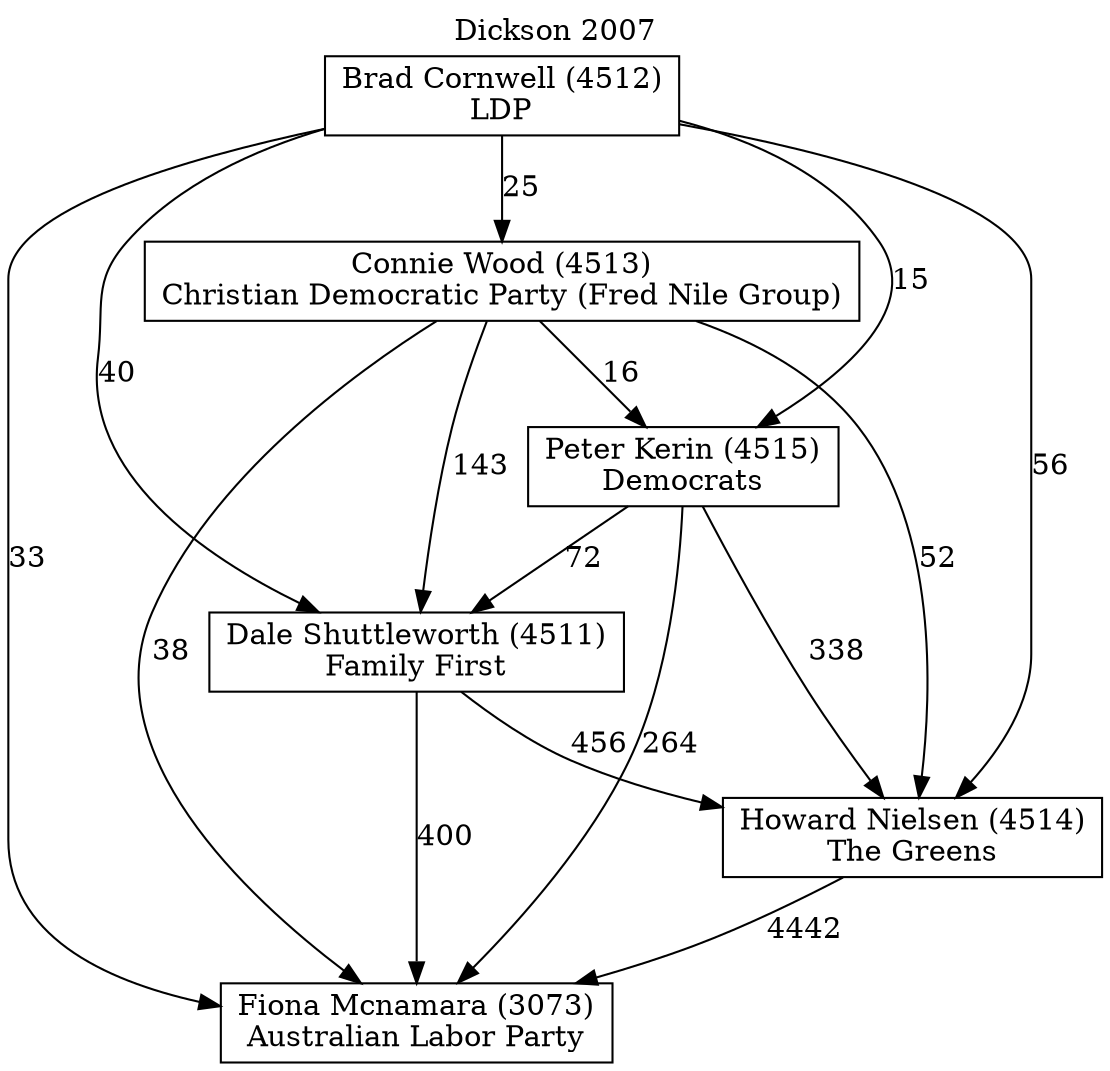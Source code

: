 // House preference flow
digraph "Fiona Mcnamara (3073)_Dickson_2007" {
	graph [label="Dickson 2007" labelloc=t mclimit=10]
	node [shape=box]
	"Brad Cornwell (4512)" [label="Brad Cornwell (4512)
LDP"]
	"Connie Wood (4513)" [label="Connie Wood (4513)
Christian Democratic Party (Fred Nile Group)"]
	"Dale Shuttleworth (4511)" [label="Dale Shuttleworth (4511)
Family First"]
	"Fiona Mcnamara (3073)" [label="Fiona Mcnamara (3073)
Australian Labor Party"]
	"Howard Nielsen (4514)" [label="Howard Nielsen (4514)
The Greens"]
	"Peter Kerin (4515)" [label="Peter Kerin (4515)
Democrats"]
	"Brad Cornwell (4512)" -> "Connie Wood (4513)" [label=25]
	"Brad Cornwell (4512)" -> "Dale Shuttleworth (4511)" [label=40]
	"Brad Cornwell (4512)" -> "Fiona Mcnamara (3073)" [label=33]
	"Brad Cornwell (4512)" -> "Howard Nielsen (4514)" [label=56]
	"Brad Cornwell (4512)" -> "Peter Kerin (4515)" [label=15]
	"Connie Wood (4513)" -> "Dale Shuttleworth (4511)" [label=143]
	"Connie Wood (4513)" -> "Fiona Mcnamara (3073)" [label=38]
	"Connie Wood (4513)" -> "Howard Nielsen (4514)" [label=52]
	"Connie Wood (4513)" -> "Peter Kerin (4515)" [label=16]
	"Dale Shuttleworth (4511)" -> "Fiona Mcnamara (3073)" [label=400]
	"Dale Shuttleworth (4511)" -> "Howard Nielsen (4514)" [label=456]
	"Howard Nielsen (4514)" -> "Fiona Mcnamara (3073)" [label=4442]
	"Peter Kerin (4515)" -> "Dale Shuttleworth (4511)" [label=72]
	"Peter Kerin (4515)" -> "Fiona Mcnamara (3073)" [label=264]
	"Peter Kerin (4515)" -> "Howard Nielsen (4514)" [label=338]
}
